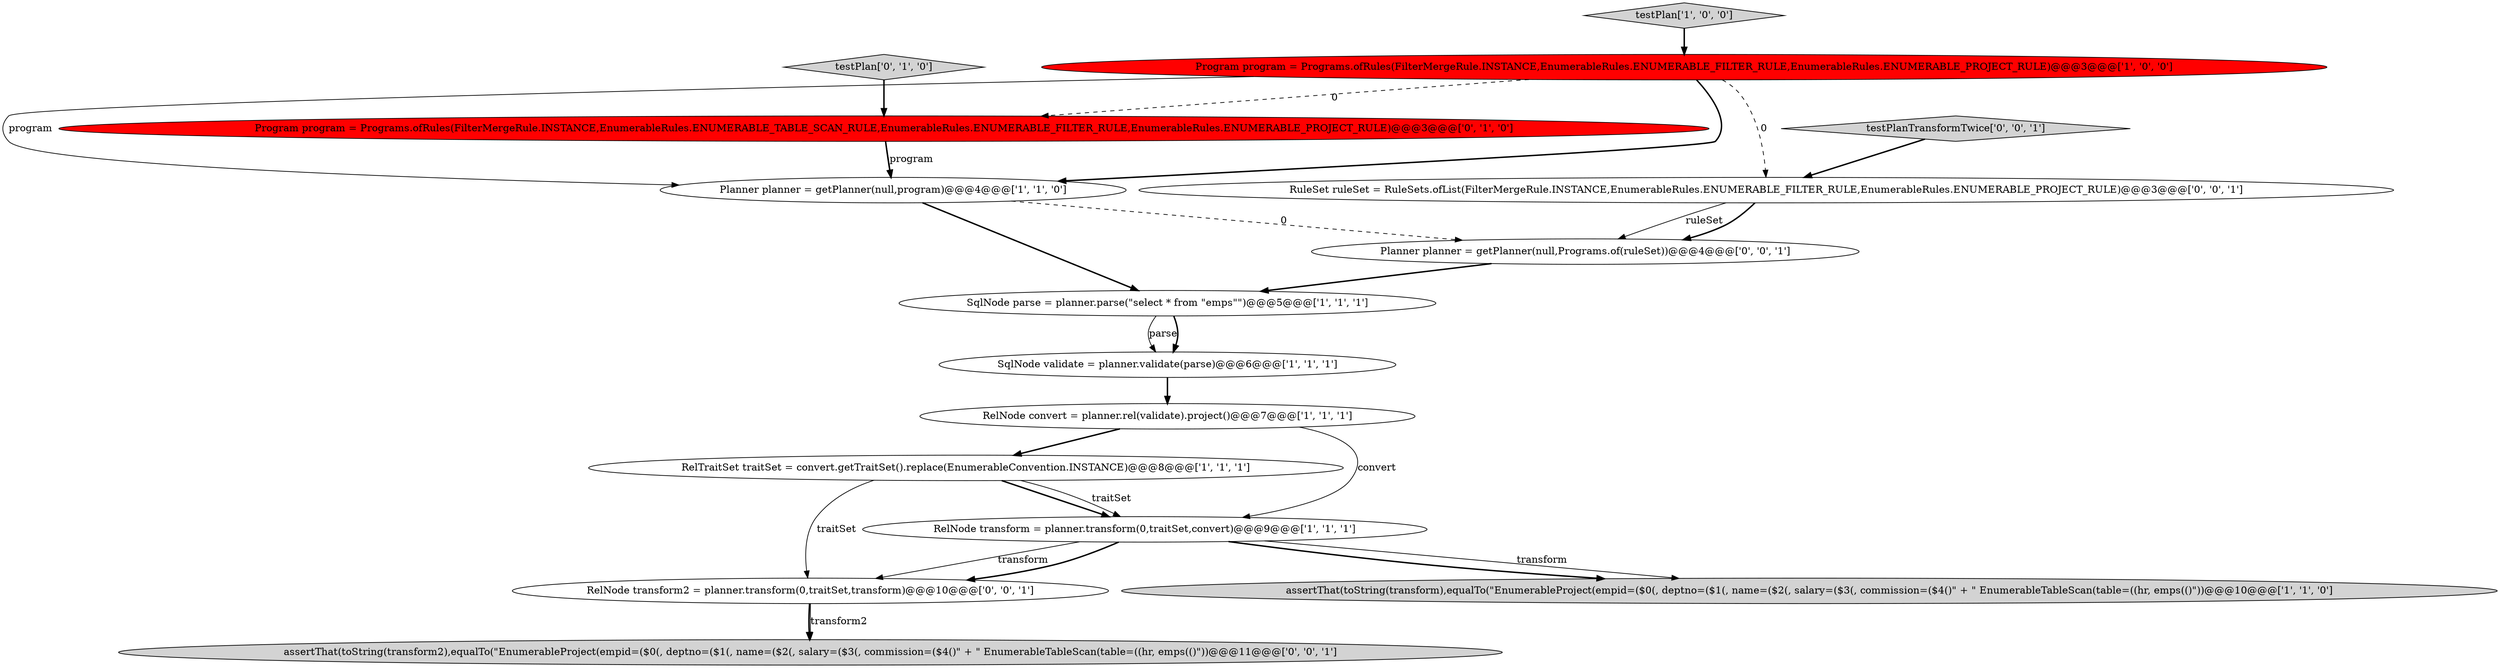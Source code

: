 digraph {
11 [style = filled, label = "RelNode transform2 = planner.transform(0,traitSet,transform)@@@10@@@['0', '0', '1']", fillcolor = white, shape = ellipse image = "AAA0AAABBB3BBB"];
2 [style = filled, label = "testPlan['1', '0', '0']", fillcolor = lightgray, shape = diamond image = "AAA0AAABBB1BBB"];
12 [style = filled, label = "assertThat(toString(transform2),equalTo(\"EnumerableProject(empid=($0(, deptno=($1(, name=($2(, salary=($3(, commission=($4()\" + \" EnumerableTableScan(table=((hr, emps(()\"))@@@11@@@['0', '0', '1']", fillcolor = lightgray, shape = ellipse image = "AAA0AAABBB3BBB"];
13 [style = filled, label = "testPlanTransformTwice['0', '0', '1']", fillcolor = lightgray, shape = diamond image = "AAA0AAABBB3BBB"];
9 [style = filled, label = "Program program = Programs.ofRules(FilterMergeRule.INSTANCE,EnumerableRules.ENUMERABLE_TABLE_SCAN_RULE,EnumerableRules.ENUMERABLE_FILTER_RULE,EnumerableRules.ENUMERABLE_PROJECT_RULE)@@@3@@@['0', '1', '0']", fillcolor = red, shape = ellipse image = "AAA1AAABBB2BBB"];
10 [style = filled, label = "testPlan['0', '1', '0']", fillcolor = lightgray, shape = diamond image = "AAA0AAABBB2BBB"];
15 [style = filled, label = "Planner planner = getPlanner(null,Programs.of(ruleSet))@@@4@@@['0', '0', '1']", fillcolor = white, shape = ellipse image = "AAA0AAABBB3BBB"];
4 [style = filled, label = "Planner planner = getPlanner(null,program)@@@4@@@['1', '1', '0']", fillcolor = white, shape = ellipse image = "AAA0AAABBB1BBB"];
6 [style = filled, label = "RelNode transform = planner.transform(0,traitSet,convert)@@@9@@@['1', '1', '1']", fillcolor = white, shape = ellipse image = "AAA0AAABBB1BBB"];
8 [style = filled, label = "assertThat(toString(transform),equalTo(\"EnumerableProject(empid=($0(, deptno=($1(, name=($2(, salary=($3(, commission=($4()\" + \" EnumerableTableScan(table=((hr, emps(()\"))@@@10@@@['1', '1', '0']", fillcolor = lightgray, shape = ellipse image = "AAA0AAABBB1BBB"];
1 [style = filled, label = "RelNode convert = planner.rel(validate).project()@@@7@@@['1', '1', '1']", fillcolor = white, shape = ellipse image = "AAA0AAABBB1BBB"];
14 [style = filled, label = "RuleSet ruleSet = RuleSets.ofList(FilterMergeRule.INSTANCE,EnumerableRules.ENUMERABLE_FILTER_RULE,EnumerableRules.ENUMERABLE_PROJECT_RULE)@@@3@@@['0', '0', '1']", fillcolor = white, shape = ellipse image = "AAA0AAABBB3BBB"];
0 [style = filled, label = "RelTraitSet traitSet = convert.getTraitSet().replace(EnumerableConvention.INSTANCE)@@@8@@@['1', '1', '1']", fillcolor = white, shape = ellipse image = "AAA0AAABBB1BBB"];
3 [style = filled, label = "SqlNode parse = planner.parse(\"select * from \"emps\"\")@@@5@@@['1', '1', '1']", fillcolor = white, shape = ellipse image = "AAA0AAABBB1BBB"];
7 [style = filled, label = "SqlNode validate = planner.validate(parse)@@@6@@@['1', '1', '1']", fillcolor = white, shape = ellipse image = "AAA0AAABBB1BBB"];
5 [style = filled, label = "Program program = Programs.ofRules(FilterMergeRule.INSTANCE,EnumerableRules.ENUMERABLE_FILTER_RULE,EnumerableRules.ENUMERABLE_PROJECT_RULE)@@@3@@@['1', '0', '0']", fillcolor = red, shape = ellipse image = "AAA1AAABBB1BBB"];
4->3 [style = bold, label=""];
1->6 [style = solid, label="convert"];
5->14 [style = dashed, label="0"];
7->1 [style = bold, label=""];
3->7 [style = solid, label="parse"];
0->6 [style = bold, label=""];
9->4 [style = solid, label="program"];
9->4 [style = bold, label=""];
0->11 [style = solid, label="traitSet"];
6->8 [style = solid, label="transform"];
6->11 [style = solid, label="transform"];
5->9 [style = dashed, label="0"];
11->12 [style = bold, label=""];
1->0 [style = bold, label=""];
15->3 [style = bold, label=""];
11->12 [style = solid, label="transform2"];
0->6 [style = solid, label="traitSet"];
5->4 [style = solid, label="program"];
3->7 [style = bold, label=""];
14->15 [style = solid, label="ruleSet"];
4->15 [style = dashed, label="0"];
6->11 [style = bold, label=""];
5->4 [style = bold, label=""];
6->8 [style = bold, label=""];
14->15 [style = bold, label=""];
10->9 [style = bold, label=""];
13->14 [style = bold, label=""];
2->5 [style = bold, label=""];
}
